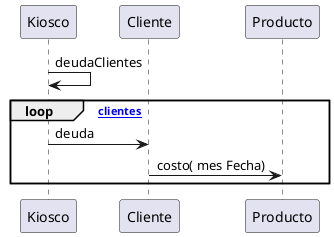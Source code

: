 @startuml

Kiosco -> Kiosco : deudaClientes
loop [clientes] 
        Kiosco -> Cliente : deuda
        Cliente -> Producto: costo( mes Fecha)        

end
@enduml
